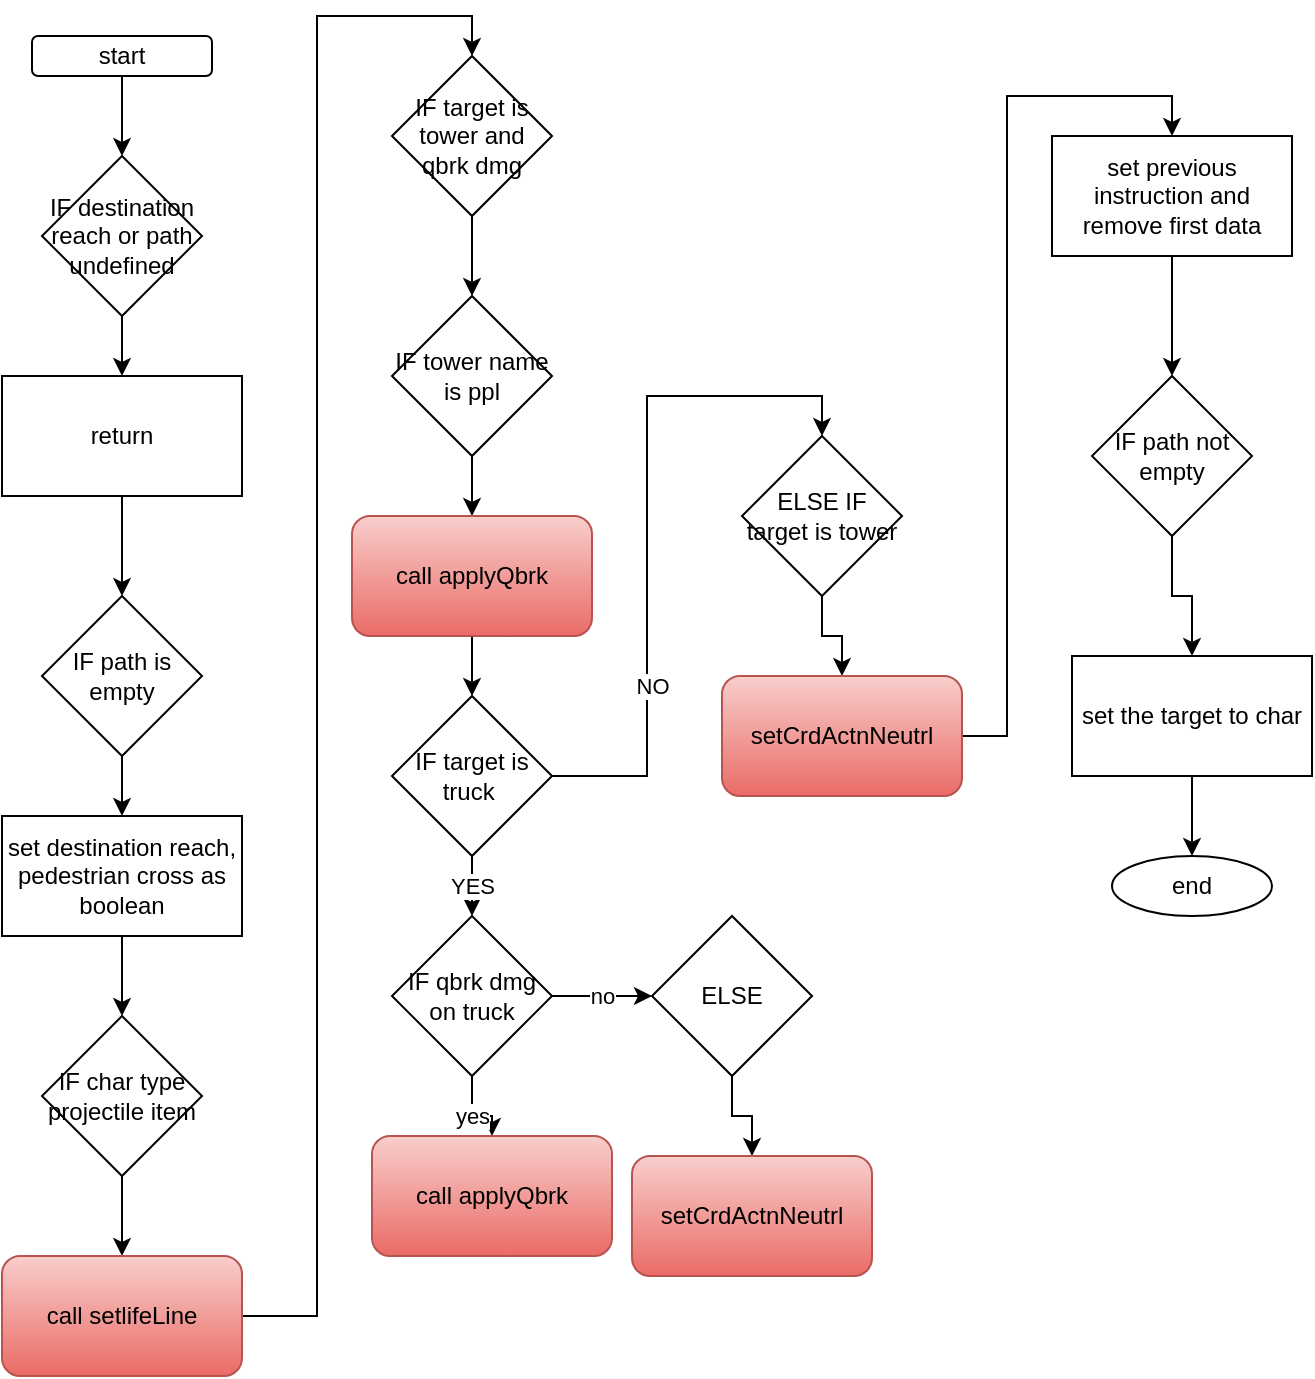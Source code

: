 <mxfile version="17.5.0" type="github">
  <diagram id="chV1Qz5ida8zbCcd0L86" name="Page-1">
    <mxGraphModel dx="1038" dy="579" grid="1" gridSize="10" guides="1" tooltips="1" connect="1" arrows="1" fold="1" page="1" pageScale="1" pageWidth="850" pageHeight="1100" math="0" shadow="0">
      <root>
        <mxCell id="0" />
        <mxCell id="1" parent="0" />
        <mxCell id="CWWnz-G8Me5Cu2oc-mr2-4" value="" style="edgeStyle=orthogonalEdgeStyle;rounded=0;orthogonalLoop=1;jettySize=auto;html=1;" edge="1" parent="1" source="CWWnz-G8Me5Cu2oc-mr2-1" target="CWWnz-G8Me5Cu2oc-mr2-2">
          <mxGeometry relative="1" as="geometry" />
        </mxCell>
        <mxCell id="CWWnz-G8Me5Cu2oc-mr2-1" value="start" style="rounded=1;whiteSpace=wrap;html=1;" vertex="1" parent="1">
          <mxGeometry x="80" y="30" width="90" height="20" as="geometry" />
        </mxCell>
        <mxCell id="CWWnz-G8Me5Cu2oc-mr2-5" value="" style="edgeStyle=orthogonalEdgeStyle;rounded=0;orthogonalLoop=1;jettySize=auto;html=1;" edge="1" parent="1" source="CWWnz-G8Me5Cu2oc-mr2-2" target="CWWnz-G8Me5Cu2oc-mr2-3">
          <mxGeometry relative="1" as="geometry" />
        </mxCell>
        <mxCell id="CWWnz-G8Me5Cu2oc-mr2-2" value="IF destination reach or path undefined" style="rhombus;whiteSpace=wrap;html=1;" vertex="1" parent="1">
          <mxGeometry x="85" y="90" width="80" height="80" as="geometry" />
        </mxCell>
        <mxCell id="CWWnz-G8Me5Cu2oc-mr2-7" value="" style="edgeStyle=orthogonalEdgeStyle;rounded=0;orthogonalLoop=1;jettySize=auto;html=1;" edge="1" parent="1" source="CWWnz-G8Me5Cu2oc-mr2-3" target="CWWnz-G8Me5Cu2oc-mr2-6">
          <mxGeometry relative="1" as="geometry" />
        </mxCell>
        <mxCell id="CWWnz-G8Me5Cu2oc-mr2-3" value="return" style="whiteSpace=wrap;html=1;" vertex="1" parent="1">
          <mxGeometry x="65" y="200" width="120" height="60" as="geometry" />
        </mxCell>
        <mxCell id="CWWnz-G8Me5Cu2oc-mr2-9" value="" style="edgeStyle=orthogonalEdgeStyle;rounded=0;orthogonalLoop=1;jettySize=auto;html=1;" edge="1" parent="1" source="CWWnz-G8Me5Cu2oc-mr2-6" target="CWWnz-G8Me5Cu2oc-mr2-8">
          <mxGeometry relative="1" as="geometry" />
        </mxCell>
        <mxCell id="CWWnz-G8Me5Cu2oc-mr2-6" value="IF path is empty" style="rhombus;whiteSpace=wrap;html=1;" vertex="1" parent="1">
          <mxGeometry x="85" y="310" width="80" height="80" as="geometry" />
        </mxCell>
        <mxCell id="CWWnz-G8Me5Cu2oc-mr2-11" value="" style="edgeStyle=orthogonalEdgeStyle;rounded=0;orthogonalLoop=1;jettySize=auto;html=1;" edge="1" parent="1" source="CWWnz-G8Me5Cu2oc-mr2-8" target="CWWnz-G8Me5Cu2oc-mr2-10">
          <mxGeometry relative="1" as="geometry" />
        </mxCell>
        <mxCell id="CWWnz-G8Me5Cu2oc-mr2-8" value="set destination reach,&lt;br&gt;pedestrian cross as boolean" style="whiteSpace=wrap;html=1;" vertex="1" parent="1">
          <mxGeometry x="65" y="420" width="120" height="60" as="geometry" />
        </mxCell>
        <mxCell id="CWWnz-G8Me5Cu2oc-mr2-17" value="" style="edgeStyle=orthogonalEdgeStyle;rounded=0;orthogonalLoop=1;jettySize=auto;html=1;" edge="1" parent="1" source="CWWnz-G8Me5Cu2oc-mr2-10" target="CWWnz-G8Me5Cu2oc-mr2-16">
          <mxGeometry relative="1" as="geometry" />
        </mxCell>
        <mxCell id="CWWnz-G8Me5Cu2oc-mr2-10" value="IF char type projectile item" style="rhombus;whiteSpace=wrap;html=1;" vertex="1" parent="1">
          <mxGeometry x="85" y="520" width="80" height="80" as="geometry" />
        </mxCell>
        <mxCell id="CWWnz-G8Me5Cu2oc-mr2-19" style="edgeStyle=orthogonalEdgeStyle;rounded=0;orthogonalLoop=1;jettySize=auto;html=1;entryX=0.5;entryY=0;entryDx=0;entryDy=0;" edge="1" parent="1" source="CWWnz-G8Me5Cu2oc-mr2-16" target="CWWnz-G8Me5Cu2oc-mr2-18">
          <mxGeometry relative="1" as="geometry" />
        </mxCell>
        <mxCell id="CWWnz-G8Me5Cu2oc-mr2-16" value="call&amp;nbsp;setlifeLine" style="rounded=1;whiteSpace=wrap;html=1;fillColor=#f8cecc;gradientColor=#ea6b66;strokeColor=#b85450;" vertex="1" parent="1">
          <mxGeometry x="65" y="640" width="120" height="60" as="geometry" />
        </mxCell>
        <mxCell id="CWWnz-G8Me5Cu2oc-mr2-21" value="" style="edgeStyle=orthogonalEdgeStyle;rounded=0;orthogonalLoop=1;jettySize=auto;html=1;" edge="1" parent="1" source="CWWnz-G8Me5Cu2oc-mr2-18" target="CWWnz-G8Me5Cu2oc-mr2-20">
          <mxGeometry relative="1" as="geometry" />
        </mxCell>
        <mxCell id="CWWnz-G8Me5Cu2oc-mr2-18" value="IF target is tower and qbrk dmg" style="rhombus;whiteSpace=wrap;html=1;" vertex="1" parent="1">
          <mxGeometry x="260" y="40" width="80" height="80" as="geometry" />
        </mxCell>
        <mxCell id="CWWnz-G8Me5Cu2oc-mr2-23" value="" style="edgeStyle=orthogonalEdgeStyle;rounded=0;orthogonalLoop=1;jettySize=auto;html=1;" edge="1" parent="1" source="CWWnz-G8Me5Cu2oc-mr2-20" target="CWWnz-G8Me5Cu2oc-mr2-22">
          <mxGeometry relative="1" as="geometry" />
        </mxCell>
        <mxCell id="CWWnz-G8Me5Cu2oc-mr2-20" value="IF tower name is ppl" style="rhombus;whiteSpace=wrap;html=1;" vertex="1" parent="1">
          <mxGeometry x="260" y="160" width="80" height="80" as="geometry" />
        </mxCell>
        <mxCell id="CWWnz-G8Me5Cu2oc-mr2-26" value="" style="edgeStyle=orthogonalEdgeStyle;rounded=0;orthogonalLoop=1;jettySize=auto;html=1;" edge="1" parent="1" source="CWWnz-G8Me5Cu2oc-mr2-22" target="CWWnz-G8Me5Cu2oc-mr2-24">
          <mxGeometry relative="1" as="geometry" />
        </mxCell>
        <mxCell id="CWWnz-G8Me5Cu2oc-mr2-22" value="call&amp;nbsp;applyQbrk" style="rounded=1;whiteSpace=wrap;html=1;fillColor=#f8cecc;gradientColor=#ea6b66;strokeColor=#b85450;" vertex="1" parent="1">
          <mxGeometry x="240" y="270" width="120" height="60" as="geometry" />
        </mxCell>
        <mxCell id="CWWnz-G8Me5Cu2oc-mr2-28" value="YES" style="edgeStyle=orthogonalEdgeStyle;rounded=0;orthogonalLoop=1;jettySize=auto;html=1;" edge="1" parent="1" source="CWWnz-G8Me5Cu2oc-mr2-24" target="CWWnz-G8Me5Cu2oc-mr2-27">
          <mxGeometry relative="1" as="geometry" />
        </mxCell>
        <mxCell id="CWWnz-G8Me5Cu2oc-mr2-40" style="edgeStyle=orthogonalEdgeStyle;rounded=0;orthogonalLoop=1;jettySize=auto;html=1;entryX=0.5;entryY=0;entryDx=0;entryDy=0;" edge="1" parent="1" source="CWWnz-G8Me5Cu2oc-mr2-24" target="CWWnz-G8Me5Cu2oc-mr2-38">
          <mxGeometry relative="1" as="geometry" />
        </mxCell>
        <mxCell id="CWWnz-G8Me5Cu2oc-mr2-41" value="NO" style="edgeLabel;html=1;align=center;verticalAlign=middle;resizable=0;points=[];" vertex="1" connectable="0" parent="CWWnz-G8Me5Cu2oc-mr2-40">
          <mxGeometry x="-0.464" y="-2" relative="1" as="geometry">
            <mxPoint as="offset" />
          </mxGeometry>
        </mxCell>
        <mxCell id="CWWnz-G8Me5Cu2oc-mr2-24" value="IF target is truck&amp;nbsp;" style="rhombus;whiteSpace=wrap;html=1;" vertex="1" parent="1">
          <mxGeometry x="260" y="360" width="80" height="80" as="geometry" />
        </mxCell>
        <mxCell id="CWWnz-G8Me5Cu2oc-mr2-30" value="yes" style="edgeStyle=orthogonalEdgeStyle;rounded=0;orthogonalLoop=1;jettySize=auto;html=1;" edge="1" parent="1" source="CWWnz-G8Me5Cu2oc-mr2-27" target="CWWnz-G8Me5Cu2oc-mr2-29">
          <mxGeometry relative="1" as="geometry" />
        </mxCell>
        <mxCell id="CWWnz-G8Me5Cu2oc-mr2-34" value="no" style="edgeStyle=orthogonalEdgeStyle;rounded=0;orthogonalLoop=1;jettySize=auto;html=1;" edge="1" parent="1" source="CWWnz-G8Me5Cu2oc-mr2-27" target="CWWnz-G8Me5Cu2oc-mr2-33">
          <mxGeometry relative="1" as="geometry" />
        </mxCell>
        <mxCell id="CWWnz-G8Me5Cu2oc-mr2-27" value="IF qbrk dmg on truck" style="rhombus;whiteSpace=wrap;html=1;" vertex="1" parent="1">
          <mxGeometry x="260" y="470" width="80" height="80" as="geometry" />
        </mxCell>
        <mxCell id="CWWnz-G8Me5Cu2oc-mr2-29" value="call&amp;nbsp;applyQbrk" style="rounded=1;whiteSpace=wrap;html=1;fillColor=#f8cecc;gradientColor=#ea6b66;strokeColor=#b85450;" vertex="1" parent="1">
          <mxGeometry x="250" y="580" width="120" height="60" as="geometry" />
        </mxCell>
        <mxCell id="CWWnz-G8Me5Cu2oc-mr2-36" value="" style="edgeStyle=orthogonalEdgeStyle;rounded=0;orthogonalLoop=1;jettySize=auto;html=1;" edge="1" parent="1" source="CWWnz-G8Me5Cu2oc-mr2-33" target="CWWnz-G8Me5Cu2oc-mr2-35">
          <mxGeometry relative="1" as="geometry" />
        </mxCell>
        <mxCell id="CWWnz-G8Me5Cu2oc-mr2-33" value="ELSE" style="rhombus;whiteSpace=wrap;html=1;" vertex="1" parent="1">
          <mxGeometry x="390" y="470" width="80" height="80" as="geometry" />
        </mxCell>
        <mxCell id="CWWnz-G8Me5Cu2oc-mr2-35" value="setCrdActnNeutrl" style="rounded=1;whiteSpace=wrap;html=1;fillColor=#f8cecc;gradientColor=#ea6b66;strokeColor=#b85450;" vertex="1" parent="1">
          <mxGeometry x="380" y="590" width="120" height="60" as="geometry" />
        </mxCell>
        <mxCell id="CWWnz-G8Me5Cu2oc-mr2-37" value="" style="edgeStyle=orthogonalEdgeStyle;rounded=0;orthogonalLoop=1;jettySize=auto;html=1;" edge="1" parent="1" source="CWWnz-G8Me5Cu2oc-mr2-38" target="CWWnz-G8Me5Cu2oc-mr2-39">
          <mxGeometry relative="1" as="geometry" />
        </mxCell>
        <mxCell id="CWWnz-G8Me5Cu2oc-mr2-38" value="ELSE IF target is tower" style="rhombus;whiteSpace=wrap;html=1;" vertex="1" parent="1">
          <mxGeometry x="435" y="230" width="80" height="80" as="geometry" />
        </mxCell>
        <mxCell id="CWWnz-G8Me5Cu2oc-mr2-44" style="edgeStyle=orthogonalEdgeStyle;rounded=0;orthogonalLoop=1;jettySize=auto;html=1;entryX=0.5;entryY=0;entryDx=0;entryDy=0;" edge="1" parent="1" source="CWWnz-G8Me5Cu2oc-mr2-39" target="CWWnz-G8Me5Cu2oc-mr2-43">
          <mxGeometry relative="1" as="geometry" />
        </mxCell>
        <mxCell id="CWWnz-G8Me5Cu2oc-mr2-39" value="setCrdActnNeutrl" style="rounded=1;whiteSpace=wrap;html=1;fillColor=#f8cecc;gradientColor=#ea6b66;strokeColor=#b85450;" vertex="1" parent="1">
          <mxGeometry x="425" y="350" width="120" height="60" as="geometry" />
        </mxCell>
        <mxCell id="CWWnz-G8Me5Cu2oc-mr2-46" value="" style="edgeStyle=orthogonalEdgeStyle;rounded=0;orthogonalLoop=1;jettySize=auto;html=1;" edge="1" parent="1" source="CWWnz-G8Me5Cu2oc-mr2-43" target="CWWnz-G8Me5Cu2oc-mr2-45">
          <mxGeometry relative="1" as="geometry" />
        </mxCell>
        <mxCell id="CWWnz-G8Me5Cu2oc-mr2-43" value="set previous instruction and remove first data" style="rounded=0;whiteSpace=wrap;html=1;" vertex="1" parent="1">
          <mxGeometry x="590" y="80" width="120" height="60" as="geometry" />
        </mxCell>
        <mxCell id="CWWnz-G8Me5Cu2oc-mr2-48" value="" style="edgeStyle=orthogonalEdgeStyle;rounded=0;orthogonalLoop=1;jettySize=auto;html=1;" edge="1" parent="1" source="CWWnz-G8Me5Cu2oc-mr2-45" target="CWWnz-G8Me5Cu2oc-mr2-47">
          <mxGeometry relative="1" as="geometry" />
        </mxCell>
        <mxCell id="CWWnz-G8Me5Cu2oc-mr2-45" value="IF path not empty" style="rhombus;whiteSpace=wrap;html=1;rounded=0;" vertex="1" parent="1">
          <mxGeometry x="610" y="200" width="80" height="80" as="geometry" />
        </mxCell>
        <mxCell id="CWWnz-G8Me5Cu2oc-mr2-50" value="" style="edgeStyle=orthogonalEdgeStyle;rounded=0;orthogonalLoop=1;jettySize=auto;html=1;" edge="1" parent="1" source="CWWnz-G8Me5Cu2oc-mr2-47" target="CWWnz-G8Me5Cu2oc-mr2-49">
          <mxGeometry relative="1" as="geometry" />
        </mxCell>
        <mxCell id="CWWnz-G8Me5Cu2oc-mr2-47" value="set the target to char" style="whiteSpace=wrap;html=1;rounded=0;" vertex="1" parent="1">
          <mxGeometry x="600" y="340" width="120" height="60" as="geometry" />
        </mxCell>
        <mxCell id="CWWnz-G8Me5Cu2oc-mr2-49" value="end" style="ellipse;whiteSpace=wrap;html=1;rounded=0;" vertex="1" parent="1">
          <mxGeometry x="620" y="440" width="80" height="30" as="geometry" />
        </mxCell>
      </root>
    </mxGraphModel>
  </diagram>
</mxfile>
